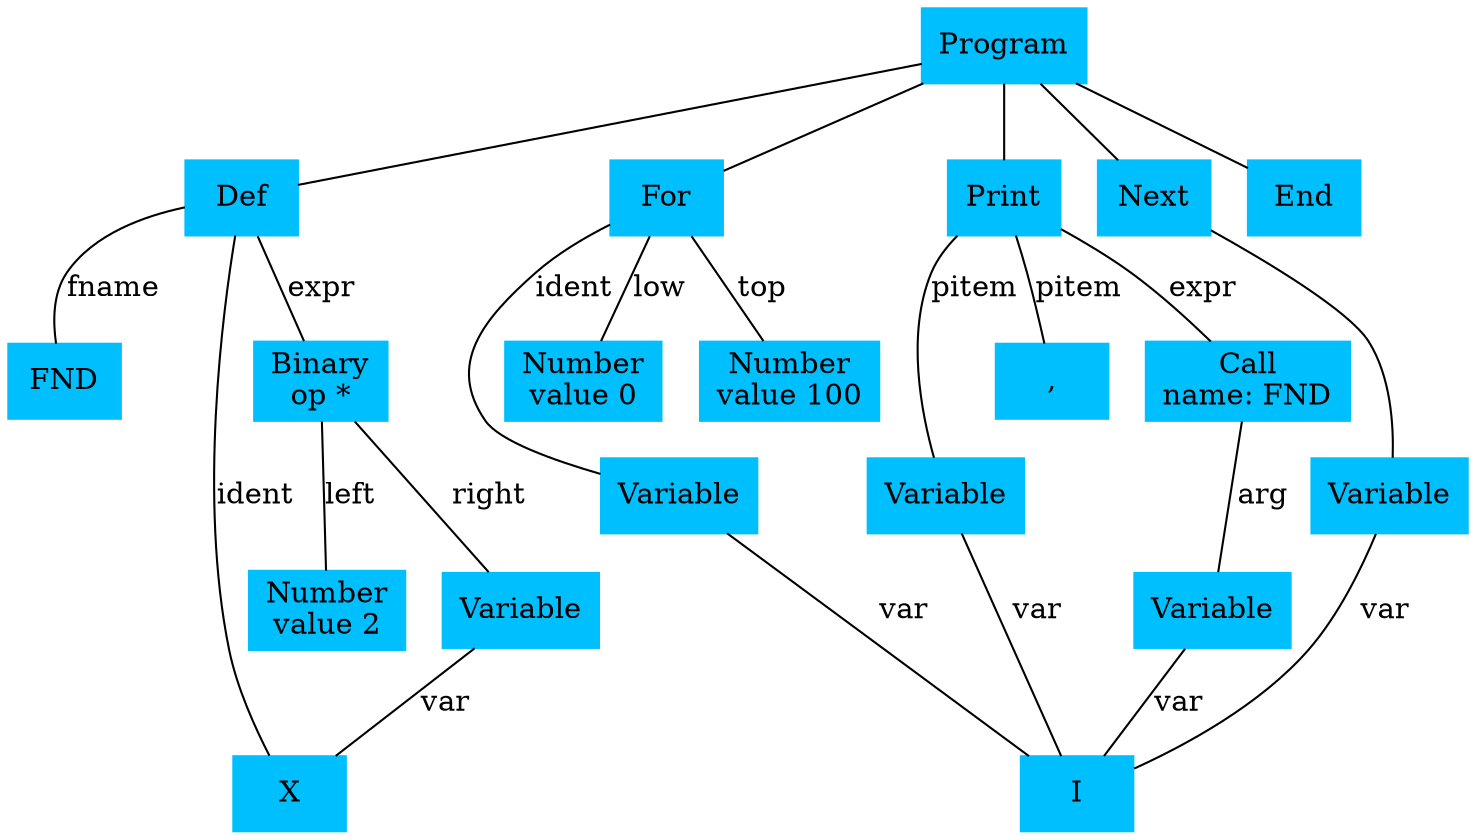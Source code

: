 digraph AST {
	node [color=deepskyblue shape=box style=filled]
	edge [arrowhead=none]
	n01 [label=Program]
	n02 [label=Def]
	n02 -> FND [label=fname]
	n02 -> X [label=ident]
	n03 [label="Binary
op *"]
	n04 [label="Number
value 2"]
	n03 -> n04 [label=left]
	n05 [label=Variable]
	n05 -> X [label=var]
	n03 -> n05 [label=right]
	n02 -> n03 [label=expr]
	n01 -> n02
	n06 [label=For]
	n07 [label=Variable]
	n07 -> I [label=var]
	n06 -> n07 [label=ident]
	n08 [label="Number
value 0"]
	n06 -> n08 [label=low]
	n09 [label="Number
value 100"]
	n06 -> n09 [label=top]
	n01 -> n06
	n10 [label=Print]
	n11 [label=Variable]
	n11 -> I [label=var]
	n10 -> n11 [label=pitem]
	n10 -> "," [label=pitem]
	n12 [label="Call
name: FND"]
	n13 [label=Variable]
	n13 -> I [label=var]
	n12 -> n13 [label=arg]
	n10 -> n12 [label=expr]
	n01 -> n10
	n14 [label=Next]
	n15 [label=Variable]
	n15 -> I [label=var]
	n14 -> n15
	n01 -> n14
	n16 [label=End]
	n01 -> n16
}

